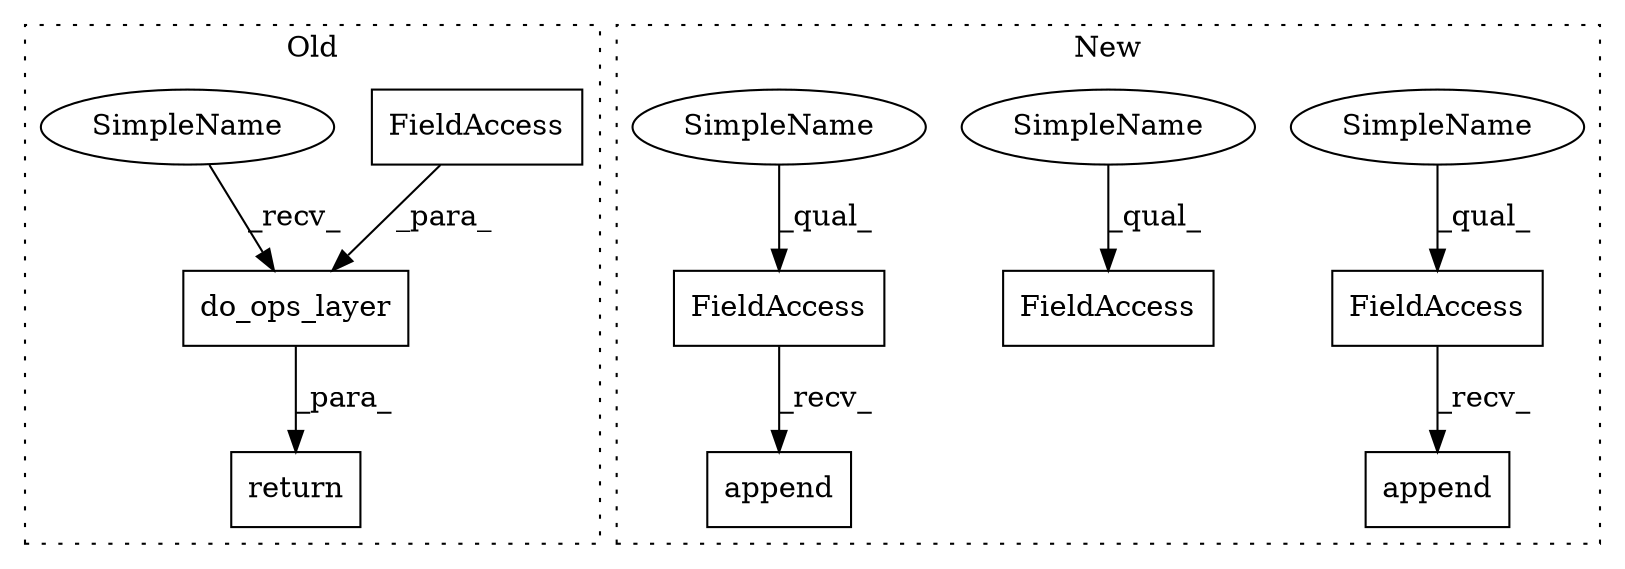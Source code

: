 digraph G {
subgraph cluster0 {
1 [label="do_ops_layer" a="32" s="14613,14662" l="13,1" shape="box"];
5 [label="FieldAccess" a="22" s="14626" l="15" shape="box"];
7 [label="return" a="41" s="14601" l="7" shape="box"];
9 [label="SimpleName" a="42" s="14608" l="4" shape="ellipse"];
label = "Old";
style="dotted";
}
subgraph cluster1 {
2 [label="append" a="32" s="14333,14453" l="7,1" shape="box"];
3 [label="FieldAccess" a="22" s="14318" l="14" shape="box"];
4 [label="FieldAccess" a="22" s="14504" l="21" shape="box"];
6 [label="FieldAccess" a="22" s="14460" l="14" shape="box"];
8 [label="append" a="32" s="14475,14497" l="7,1" shape="box"];
10 [label="SimpleName" a="42" s="14460" l="4" shape="ellipse"];
11 [label="SimpleName" a="42" s="14504" l="4" shape="ellipse"];
12 [label="SimpleName" a="42" s="14318" l="4" shape="ellipse"];
label = "New";
style="dotted";
}
1 -> 7 [label="_para_"];
3 -> 2 [label="_recv_"];
5 -> 1 [label="_para_"];
6 -> 8 [label="_recv_"];
9 -> 1 [label="_recv_"];
10 -> 6 [label="_qual_"];
11 -> 4 [label="_qual_"];
12 -> 3 [label="_qual_"];
}
